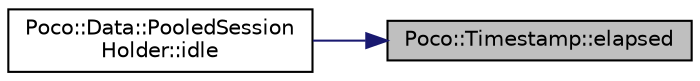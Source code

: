 digraph "Poco::Timestamp::elapsed"
{
 // LATEX_PDF_SIZE
  edge [fontname="Helvetica",fontsize="10",labelfontname="Helvetica",labelfontsize="10"];
  node [fontname="Helvetica",fontsize="10",shape=record];
  rankdir="RL";
  Node1 [label="Poco::Timestamp::elapsed",height=0.2,width=0.4,color="black", fillcolor="grey75", style="filled", fontcolor="black",tooltip=" "];
  Node1 -> Node2 [dir="back",color="midnightblue",fontsize="10",style="solid"];
  Node2 [label="Poco::Data::PooledSession\lHolder::idle",height=0.2,width=0.4,color="black", fillcolor="white", style="filled",URL="$classPoco_1_1Data_1_1PooledSessionHolder.html#ab39d662f072b1953360abecda8fbb23f",tooltip="Updates the last access timestamp."];
}
